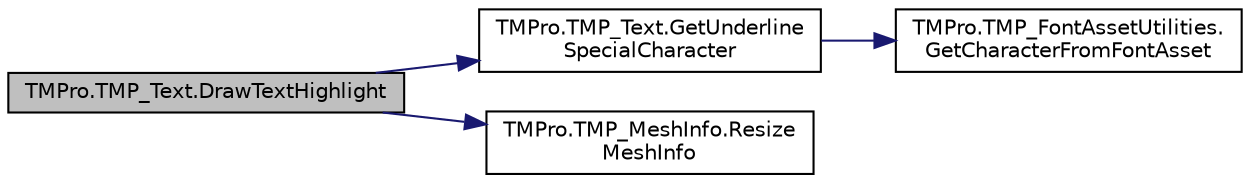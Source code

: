 digraph "TMPro.TMP_Text.DrawTextHighlight"
{
 // LATEX_PDF_SIZE
  edge [fontname="Helvetica",fontsize="10",labelfontname="Helvetica",labelfontsize="10"];
  node [fontname="Helvetica",fontsize="10",shape=record];
  rankdir="LR";
  Node1 [label="TMPro.TMP_Text.DrawTextHighlight",height=0.2,width=0.4,color="black", fillcolor="grey75", style="filled", fontcolor="black",tooltip=" "];
  Node1 -> Node2 [color="midnightblue",fontsize="10",style="solid",fontname="Helvetica"];
  Node2 [label="TMPro.TMP_Text.GetUnderline\lSpecialCharacter",height=0.2,width=0.4,color="black", fillcolor="white", style="filled",URL="$class_t_m_pro_1_1_t_m_p___text.html#aa644bbb25fe0d440b1adf25dc2081f37",tooltip=" "];
  Node2 -> Node3 [color="midnightblue",fontsize="10",style="solid",fontname="Helvetica"];
  Node3 [label="TMPro.TMP_FontAssetUtilities.\lGetCharacterFromFontAsset",height=0.2,width=0.4,color="black", fillcolor="white", style="filled",URL="$class_t_m_pro_1_1_t_m_p___font_asset_utilities.html#a9d70106b39c64e03f4e62e1f13c0948b",tooltip="Returns the text element (character) for the given unicode value taking into consideration the reques..."];
  Node1 -> Node4 [color="midnightblue",fontsize="10",style="solid",fontname="Helvetica"];
  Node4 [label="TMPro.TMP_MeshInfo.Resize\lMeshInfo",height=0.2,width=0.4,color="black", fillcolor="white", style="filled",URL="$struct_t_m_pro_1_1_t_m_p___mesh_info.html#ac2631e006b2107ce543716541a48e5d1",tooltip="Function to resized the content of MeshData and re-assign normals, tangents and triangles."];
}
